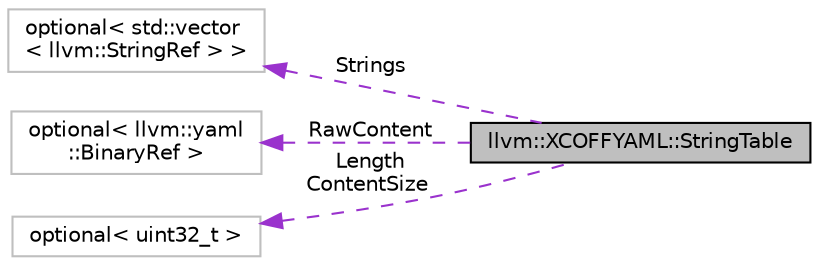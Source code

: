digraph "llvm::XCOFFYAML::StringTable"
{
 // LATEX_PDF_SIZE
  bgcolor="transparent";
  edge [fontname="Helvetica",fontsize="10",labelfontname="Helvetica",labelfontsize="10"];
  node [fontname="Helvetica",fontsize="10",shape=record];
  rankdir="LR";
  Node1 [label="llvm::XCOFFYAML::StringTable",height=0.2,width=0.4,color="black", fillcolor="grey75", style="filled", fontcolor="black",tooltip=" "];
  Node2 -> Node1 [dir="back",color="darkorchid3",fontsize="10",style="dashed",label=" Strings" ,fontname="Helvetica"];
  Node2 [label="optional\< std::vector\l\< llvm::StringRef \> \>",height=0.2,width=0.4,color="grey75",tooltip=" "];
  Node3 -> Node1 [dir="back",color="darkorchid3",fontsize="10",style="dashed",label=" RawContent" ,fontname="Helvetica"];
  Node3 [label="optional\< llvm::yaml\l::BinaryRef \>",height=0.2,width=0.4,color="grey75",tooltip=" "];
  Node4 -> Node1 [dir="back",color="darkorchid3",fontsize="10",style="dashed",label=" Length\nContentSize" ,fontname="Helvetica"];
  Node4 [label="optional\< uint32_t \>",height=0.2,width=0.4,color="grey75",tooltip=" "];
}
